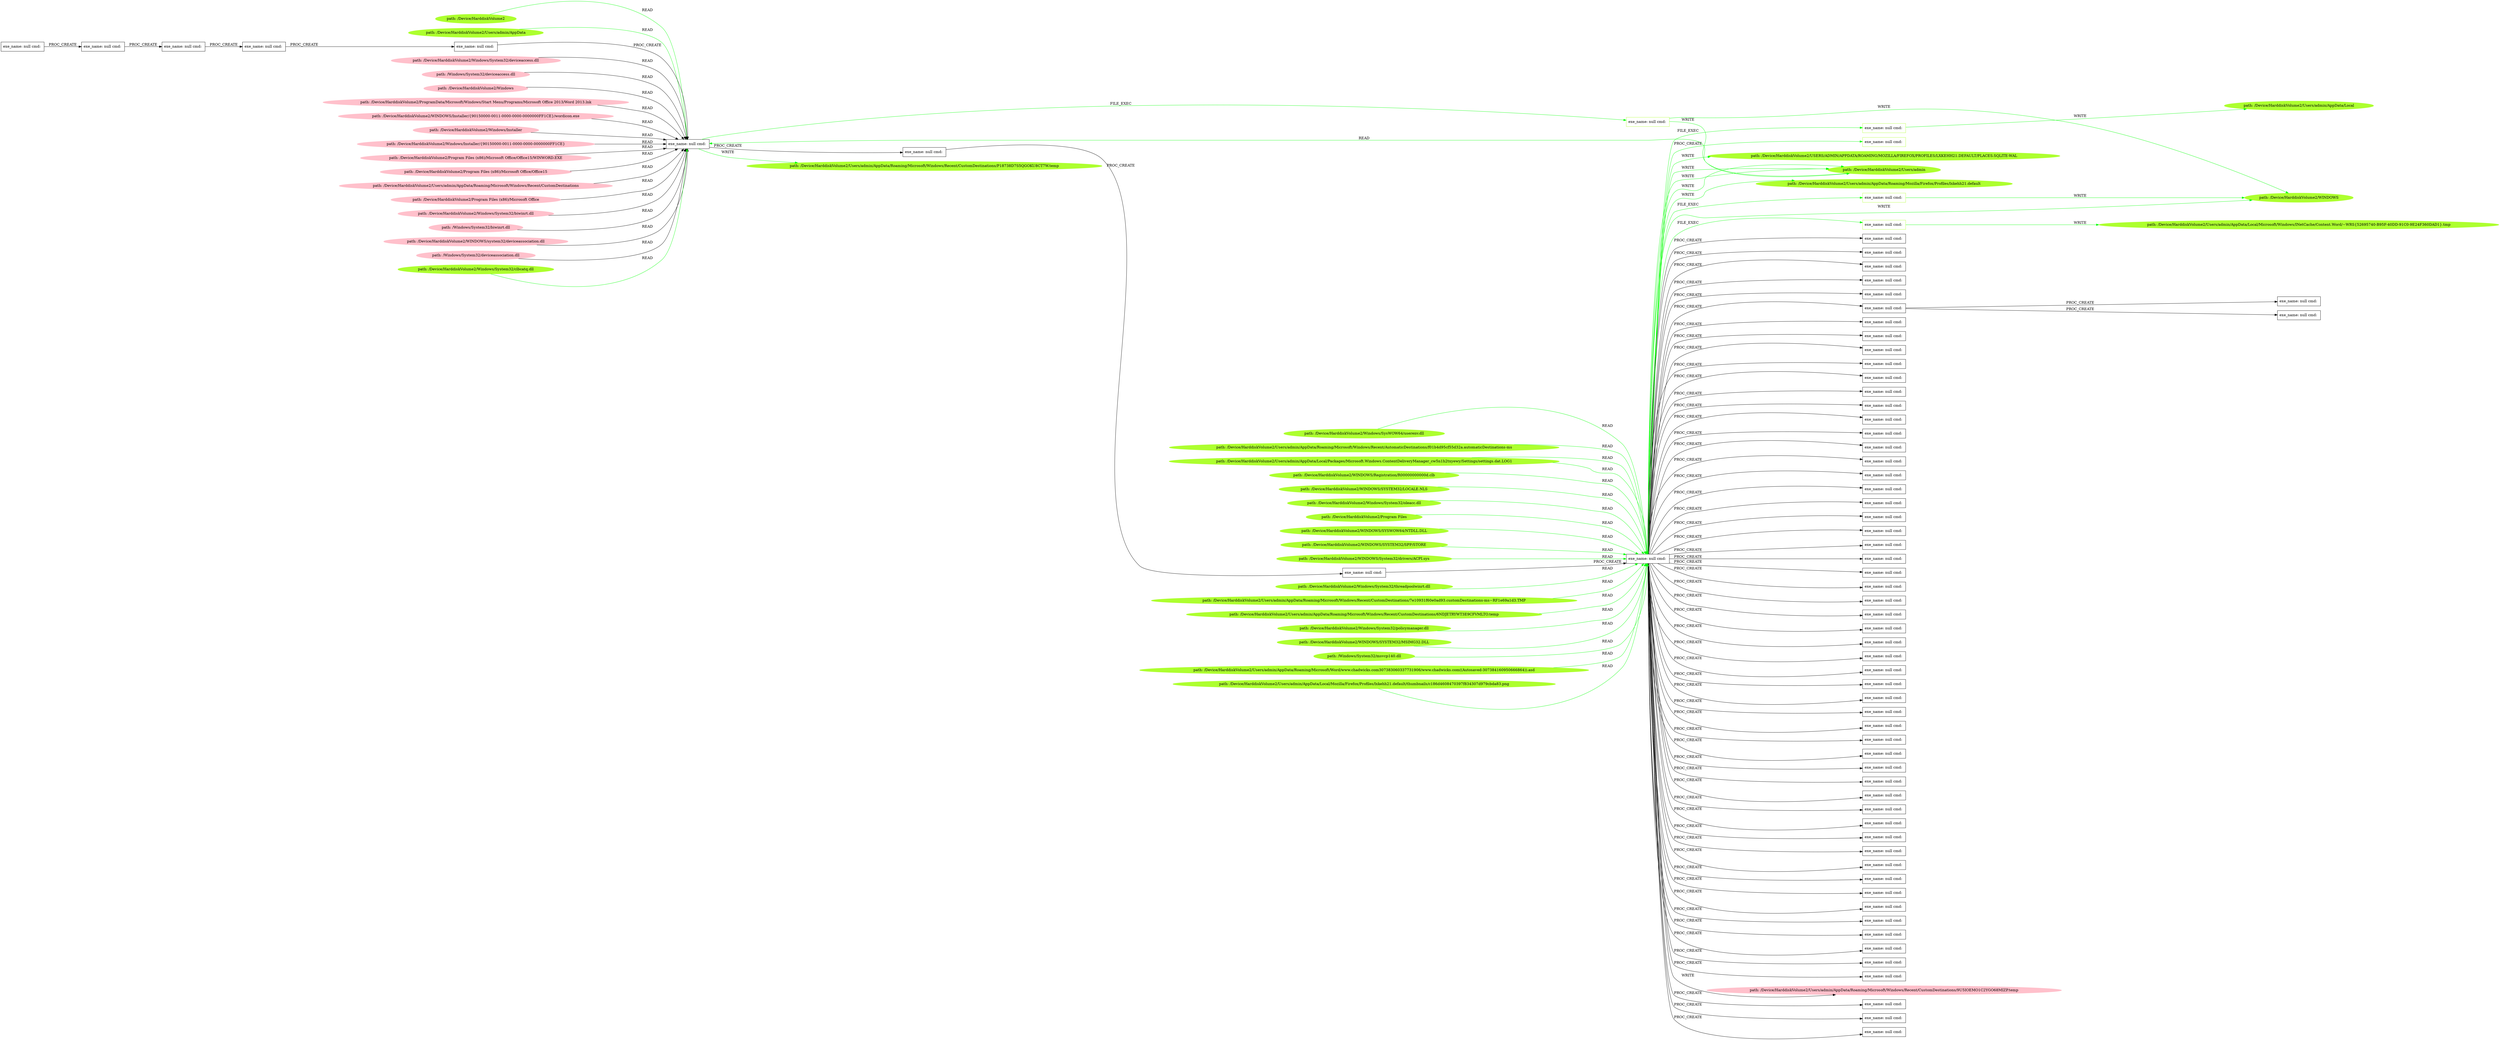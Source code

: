 digraph {
	rankdir=LR
	33 [label="exe_name: null cmd: " color=black shape=box style=solid]
	126 [label="exe_name: null cmd: " color=greenyellow shape=box style=solid]
	33 -> 126 [label=FILE_EXEC color=green]
	42 [label="exe_name: null cmd: " color=black shape=box style=solid]
	141 [label="exe_name: null cmd: " color=greenyellow shape=box style=solid]
	42 -> 141 [label=FILE_EXEC color=green]
	42 [label="exe_name: null cmd: " color=black shape=box style=solid]
	155 [label="exe_name: null cmd: " color=greenyellow shape=box style=solid]
	42 -> 155 [label=FILE_EXEC color=green]
	42 [label="exe_name: null cmd: " color=black shape=box style=solid]
	158 [label="exe_name: null cmd: " color=greenyellow shape=box style=solid]
	42 -> 158 [label=FILE_EXEC color=green]
	145 [label="path: /Device/HarddiskVolume2/Users/admin/AppData/Roaming/Microsoft/Windows/Recent/AutomaticDestinations/f01b4d95cf55d32a.automaticDestinations-ms" color=greenyellow shape=oval style=filled]
	42 [label="exe_name: null cmd: " color=black shape=box style=solid]
	145 -> 42 [label=READ color=green]
	122 [label="path: /Device/HarddiskVolume2/Users/admin" color=greenyellow shape=oval style=filled]
	33 [label="exe_name: null cmd: " color=black shape=box style=solid]
	122 -> 33 [label=READ color=green]
	152 [label="path: /Device/HarddiskVolume2/Users/admin/AppData/Local/Packages/Microsoft.Windows.ContentDeliveryManager_cw5n1h2txyewy/Settings/settings.dat.LOG1" color=greenyellow shape=oval style=filled]
	42 [label="exe_name: null cmd: " color=black shape=box style=solid]
	152 -> 42 [label=READ color=green]
	152 [label="path: /Device/HarddiskVolume2/Users/admin/AppData/Local/Packages/Microsoft.Windows.ContentDeliveryManager_cw5n1h2txyewy/Settings/settings.dat.LOG1" color=greenyellow shape=oval style=filled]
	42 [label="exe_name: null cmd: " color=black shape=box style=solid]
	152 -> 42 [label=READ color=green]
	123 [label="path: /Device/HarddiskVolume2" color=greenyellow shape=oval style=filled]
	33 [label="exe_name: null cmd: " color=black shape=box style=solid]
	123 -> 33 [label=READ color=green]
	140 [label="path: /Device/HarddiskVolume2/WINDOWS/Registration/R00000000000d.clb" color=greenyellow shape=oval style=filled]
	42 [label="exe_name: null cmd: " color=black shape=box style=solid]
	140 -> 42 [label=READ color=green]
	132 [label="path: /Device/HarddiskVolume2/WINDOWS/SYSTEM32/LOCALE.NLS" color=greenyellow shape=oval style=filled]
	42 [label="exe_name: null cmd: " color=black shape=box style=solid]
	132 -> 42 [label=READ color=green]
	139 [label="path: /Device/HarddiskVolume2/Windows/System32/oleacc.dll" color=greenyellow shape=oval style=filled]
	42 [label="exe_name: null cmd: " color=black shape=box style=solid]
	139 -> 42 [label=READ color=green]
	125 [label="path: /Device/HarddiskVolume2/Users/admin/AppData" color=greenyellow shape=oval style=filled]
	33 [label="exe_name: null cmd: " color=black shape=box style=solid]
	125 -> 33 [label=READ color=green]
	146 [label="path: /Device/HarddiskVolume2/Program Files" color=greenyellow shape=oval style=filled]
	42 [label="exe_name: null cmd: " color=black shape=box style=solid]
	146 -> 42 [label=READ color=green]
	154 [label="path: /Device/HarddiskVolume2/WINDOWS/SYSWOW64/NTDLL.DLL" color=greenyellow shape=oval style=filled]
	42 [label="exe_name: null cmd: " color=black shape=box style=solid]
	154 -> 42 [label=READ color=green]
	134 [label="path: /Device/HarddiskVolume2/WINDOWS/SYSTEM32/SPP/STORE" color=greenyellow shape=oval style=filled]
	42 [label="exe_name: null cmd: " color=black shape=box style=solid]
	134 -> 42 [label=READ color=green]
	131 [label="path: /Device/HarddiskVolume2/WINDOWS/System32/drivers/ACPI.sys" color=greenyellow shape=oval style=filled]
	42 [label="exe_name: null cmd: " color=black shape=box style=solid]
	131 -> 42 [label=READ color=green]
	104 [label="exe_name: null cmd: " color=black shape=box style=solid]
	102 [label="exe_name: null cmd: " color=black shape=box style=solid]
	104 -> 102 [label=PROC_CREATE color=black]
	102 [label="exe_name: null cmd: " color=black shape=box style=solid]
	100 [label="exe_name: null cmd: " color=black shape=box style=solid]
	102 -> 100 [label=PROC_CREATE color=black]
	100 [label="exe_name: null cmd: " color=black shape=box style=solid]
	98 [label="exe_name: null cmd: " color=black shape=box style=solid]
	100 -> 98 [label=PROC_CREATE color=black]
	98 [label="exe_name: null cmd: " color=black shape=box style=solid]
	114 [label="exe_name: null cmd: " color=black shape=box style=solid]
	98 -> 114 [label=PROC_CREATE color=black]
	114 [label="exe_name: null cmd: " color=black shape=box style=solid]
	33 [label="exe_name: null cmd: " color=black shape=box style=solid]
	114 -> 33 [label=PROC_CREATE color=black]
	110 [label="path: /Device/HarddiskVolume2/Windows/System32/deviceaccess.dll" color=pink shape=oval style=filled]
	33 [label="exe_name: null cmd: " color=black shape=box style=solid]
	110 -> 33 [label=READ color=black]
	101 [label="path: /Windows/System32/deviceaccess.dll" color=pink shape=oval style=filled]
	33 [label="exe_name: null cmd: " color=black shape=box style=solid]
	101 -> 33 [label=READ color=black]
	119 [label="path: /Device/HarddiskVolume2/Windows" color=pink shape=oval style=filled]
	33 [label="exe_name: null cmd: " color=black shape=box style=solid]
	119 -> 33 [label=READ color=black]
	106 [label="path: /Device/HarddiskVolume2/ProgramData/Microsoft/Windows/Start Menu/Programs/Microsoft Office 2013/Word 2013.lnk" color=pink shape=oval style=filled]
	33 [label="exe_name: null cmd: " color=black shape=box style=solid]
	106 -> 33 [label=READ color=black]
	109 [label="path: /Device/HarddiskVolume2/WINDOWS/Installer/{90150000-0011-0000-0000-0000000FF1CE}/wordicon.exe" color=pink shape=oval style=filled]
	33 [label="exe_name: null cmd: " color=black shape=box style=solid]
	109 -> 33 [label=READ color=black]
	97 [label="path: /Device/HarddiskVolume2/Windows/Installer" color=pink shape=oval style=filled]
	33 [label="exe_name: null cmd: " color=black shape=box style=solid]
	97 -> 33 [label=READ color=black]
	103 [label="path: /Device/HarddiskVolume2/Windows/Installer/{90150000-0011-0000-0000-0000000FF1CE}" color=pink shape=oval style=filled]
	33 [label="exe_name: null cmd: " color=black shape=box style=solid]
	103 -> 33 [label=READ color=black]
	111 [label="path: /Device/HarddiskVolume2/Program Files (x86)/Microsoft Office/Office15/WINWORD.EXE" color=pink shape=oval style=filled]
	33 [label="exe_name: null cmd: " color=black shape=box style=solid]
	111 -> 33 [label=READ color=black]
	113 [label="path: /Device/HarddiskVolume2/Program Files (x86)/Microsoft Office/Office15" color=pink shape=oval style=filled]
	33 [label="exe_name: null cmd: " color=black shape=box style=solid]
	113 -> 33 [label=READ color=black]
	96 [label="path: /Device/HarddiskVolume2/Users/admin/AppData/Roaming/Microsoft/Windows/Recent/CustomDestinations" color=pink shape=oval style=filled]
	33 [label="exe_name: null cmd: " color=black shape=box style=solid]
	96 -> 33 [label=READ color=black]
	108 [label="path: /Device/HarddiskVolume2/Program Files (x86)/Microsoft Office" color=pink shape=oval style=filled]
	33 [label="exe_name: null cmd: " color=black shape=box style=solid]
	108 -> 33 [label=READ color=black]
	105 [label="path: /Device/HarddiskVolume2/Windows/System32/biwinrt.dll" color=pink shape=oval style=filled]
	33 [label="exe_name: null cmd: " color=black shape=box style=solid]
	105 -> 33 [label=READ color=black]
	95 [label="path: /Windows/System32/biwinrt.dll" color=pink shape=oval style=filled]
	33 [label="exe_name: null cmd: " color=black shape=box style=solid]
	95 -> 33 [label=READ color=black]
	99 [label="path: /Device/HarddiskVolume2/WINDOWS/system32/deviceassociation.dll" color=pink shape=oval style=filled]
	33 [label="exe_name: null cmd: " color=black shape=box style=solid]
	99 -> 33 [label=READ color=black]
	120 [label="path: /Windows/System32/deviceassociation.dll" color=pink shape=oval style=filled]
	33 [label="exe_name: null cmd: " color=black shape=box style=solid]
	120 -> 33 [label=READ color=black]
	33 [label="exe_name: null cmd: " color=black shape=box style=solid]
	36 [label="exe_name: null cmd: " color=black shape=box style=solid]
	33 -> 36 [label=PROC_CREATE color=black]
	36 [label="exe_name: null cmd: " color=black shape=box style=solid]
	39 [label="exe_name: null cmd: " color=black shape=box style=solid]
	36 -> 39 [label=PROC_CREATE color=black]
	39 [label="exe_name: null cmd: " color=black shape=box style=solid]
	42 [label="exe_name: null cmd: " color=black shape=box style=solid]
	39 -> 42 [label=PROC_CREATE color=black]
	42 [label="exe_name: null cmd: " color=black shape=box style=solid]
	67 [label="exe_name: null cmd: " color=black shape=box style=solid]
	42 -> 67 [label=PROC_CREATE color=black]
	42 [label="exe_name: null cmd: " color=black shape=box style=solid]
	73 [label="exe_name: null cmd: " color=black shape=box style=solid]
	42 -> 73 [label=PROC_CREATE color=black]
	42 [label="exe_name: null cmd: " color=black shape=box style=solid]
	90 [label="exe_name: null cmd: " color=black shape=box style=solid]
	42 -> 90 [label=PROC_CREATE color=black]
	42 [label="exe_name: null cmd: " color=black shape=box style=solid]
	28 [label="exe_name: null cmd: " color=black shape=box style=solid]
	42 -> 28 [label=PROC_CREATE color=black]
	42 [label="exe_name: null cmd: " color=black shape=box style=solid]
	62 [label="exe_name: null cmd: " color=black shape=box style=solid]
	42 -> 62 [label=PROC_CREATE color=black]
	42 [label="exe_name: null cmd: " color=black shape=box style=solid]
	9 [label="exe_name: null cmd: " color=black shape=box style=solid]
	42 -> 9 [label=PROC_CREATE color=black]
	9 [label="exe_name: null cmd: " color=black shape=box style=solid]
	4 [label="exe_name: null cmd: " color=black shape=box style=solid]
	9 -> 4 [label=PROC_CREATE color=black]
	42 [label="exe_name: null cmd: " color=black shape=box style=solid]
	74 [label="exe_name: null cmd: " color=black shape=box style=solid]
	42 -> 74 [label=PROC_CREATE color=black]
	42 [label="exe_name: null cmd: " color=black shape=box style=solid]
	27 [label="exe_name: null cmd: " color=black shape=box style=solid]
	42 -> 27 [label=PROC_CREATE color=black]
	42 [label="exe_name: null cmd: " color=black shape=box style=solid]
	40 [label="exe_name: null cmd: " color=black shape=box style=solid]
	42 -> 40 [label=PROC_CREATE color=black]
	42 [label="exe_name: null cmd: " color=black shape=box style=solid]
	83 [label="exe_name: null cmd: " color=black shape=box style=solid]
	42 -> 83 [label=PROC_CREATE color=black]
	42 [label="exe_name: null cmd: " color=black shape=box style=solid]
	1 [label="exe_name: null cmd: " color=black shape=box style=solid]
	42 -> 1 [label=PROC_CREATE color=black]
	42 [label="exe_name: null cmd: " color=black shape=box style=solid]
	25 [label="exe_name: null cmd: " color=black shape=box style=solid]
	42 -> 25 [label=PROC_CREATE color=black]
	42 [label="exe_name: null cmd: " color=black shape=box style=solid]
	59 [label="exe_name: null cmd: " color=black shape=box style=solid]
	42 -> 59 [label=PROC_CREATE color=black]
	42 [label="exe_name: null cmd: " color=black shape=box style=solid]
	24 [label="exe_name: null cmd: " color=black shape=box style=solid]
	42 -> 24 [label=PROC_CREATE color=black]
	42 [label="exe_name: null cmd: " color=black shape=box style=solid]
	78 [label="exe_name: null cmd: " color=black shape=box style=solid]
	42 -> 78 [label=PROC_CREATE color=black]
	42 [label="exe_name: null cmd: " color=black shape=box style=solid]
	22 [label="exe_name: null cmd: " color=black shape=box style=solid]
	42 -> 22 [label=PROC_CREATE color=black]
	42 [label="exe_name: null cmd: " color=black shape=box style=solid]
	58 [label="exe_name: null cmd: " color=black shape=box style=solid]
	42 -> 58 [label=PROC_CREATE color=black]
	42 [label="exe_name: null cmd: " color=black shape=box style=solid]
	91 [label="exe_name: null cmd: " color=black shape=box style=solid]
	42 -> 91 [label=PROC_CREATE color=black]
	42 [label="exe_name: null cmd: " color=black shape=box style=solid]
	6 [label="exe_name: null cmd: " color=black shape=box style=solid]
	42 -> 6 [label=PROC_CREATE color=black]
	42 [label="exe_name: null cmd: " color=black shape=box style=solid]
	0 [label="exe_name: null cmd: " color=black shape=box style=solid]
	42 -> 0 [label=PROC_CREATE color=black]
	42 [label="exe_name: null cmd: " color=black shape=box style=solid]
	11 [label="exe_name: null cmd: " color=black shape=box style=solid]
	42 -> 11 [label=PROC_CREATE color=black]
	42 [label="exe_name: null cmd: " color=black shape=box style=solid]
	56 [label="exe_name: null cmd: " color=black shape=box style=solid]
	42 -> 56 [label=PROC_CREATE color=black]
	42 [label="exe_name: null cmd: " color=black shape=box style=solid]
	29 [label="exe_name: null cmd: " color=black shape=box style=solid]
	42 -> 29 [label=PROC_CREATE color=black]
	42 [label="exe_name: null cmd: " color=black shape=box style=solid]
	34 [label="exe_name: null cmd: " color=black shape=box style=solid]
	42 -> 34 [label=PROC_CREATE color=black]
	42 [label="exe_name: null cmd: " color=black shape=box style=solid]
	64 [label="exe_name: null cmd: " color=black shape=box style=solid]
	42 -> 64 [label=PROC_CREATE color=black]
	42 [label="exe_name: null cmd: " color=black shape=box style=solid]
	61 [label="exe_name: null cmd: " color=black shape=box style=solid]
	42 -> 61 [label=PROC_CREATE color=black]
	42 [label="exe_name: null cmd: " color=black shape=box style=solid]
	7 [label="exe_name: null cmd: " color=black shape=box style=solid]
	42 -> 7 [label=PROC_CREATE color=black]
	42 [label="exe_name: null cmd: " color=black shape=box style=solid]
	46 [label="exe_name: null cmd: " color=black shape=box style=solid]
	42 -> 46 [label=PROC_CREATE color=black]
	42 [label="exe_name: null cmd: " color=black shape=box style=solid]
	88 [label="exe_name: null cmd: " color=black shape=box style=solid]
	42 -> 88 [label=PROC_CREATE color=black]
	42 [label="exe_name: null cmd: " color=black shape=box style=solid]
	71 [label="exe_name: null cmd: " color=black shape=box style=solid]
	42 -> 71 [label=PROC_CREATE color=black]
	42 [label="exe_name: null cmd: " color=black shape=box style=solid]
	48 [label="exe_name: null cmd: " color=black shape=box style=solid]
	42 -> 48 [label=PROC_CREATE color=black]
	42 [label="exe_name: null cmd: " color=black shape=box style=solid]
	2 [label="exe_name: null cmd: " color=black shape=box style=solid]
	42 -> 2 [label=PROC_CREATE color=black]
	42 [label="exe_name: null cmd: " color=black shape=box style=solid]
	68 [label="exe_name: null cmd: " color=black shape=box style=solid]
	42 -> 68 [label=PROC_CREATE color=black]
	42 [label="exe_name: null cmd: " color=black shape=box style=solid]
	26 [label="exe_name: null cmd: " color=black shape=box style=solid]
	42 -> 26 [label=PROC_CREATE color=black]
	42 [label="exe_name: null cmd: " color=black shape=box style=solid]
	37 [label="exe_name: null cmd: " color=black shape=box style=solid]
	42 -> 37 [label=PROC_CREATE color=black]
	42 [label="exe_name: null cmd: " color=black shape=box style=solid]
	15 [label="exe_name: null cmd: " color=black shape=box style=solid]
	42 -> 15 [label=PROC_CREATE color=black]
	42 [label="exe_name: null cmd: " color=black shape=box style=solid]
	16 [label="exe_name: null cmd: " color=black shape=box style=solid]
	42 -> 16 [label=PROC_CREATE color=black]
	42 [label="exe_name: null cmd: " color=black shape=box style=solid]
	50 [label="exe_name: null cmd: " color=black shape=box style=solid]
	42 -> 50 [label=PROC_CREATE color=black]
	42 [label="exe_name: null cmd: " color=black shape=box style=solid]
	75 [label="exe_name: null cmd: " color=black shape=box style=solid]
	42 -> 75 [label=PROC_CREATE color=black]
	42 [label="exe_name: null cmd: " color=black shape=box style=solid]
	66 [label="exe_name: null cmd: " color=black shape=box style=solid]
	42 -> 66 [label=PROC_CREATE color=black]
	42 [label="exe_name: null cmd: " color=black shape=box style=solid]
	93 [label="exe_name: null cmd: " color=black shape=box style=solid]
	42 -> 93 [label=PROC_CREATE color=black]
	42 [label="exe_name: null cmd: " color=black shape=box style=solid]
	70 [label="exe_name: null cmd: " color=black shape=box style=solid]
	42 -> 70 [label=PROC_CREATE color=black]
	42 [label="exe_name: null cmd: " color=black shape=box style=solid]
	87 [label="exe_name: null cmd: " color=black shape=box style=solid]
	42 -> 87 [label=PROC_CREATE color=black]
	42 [label="exe_name: null cmd: " color=black shape=box style=solid]
	35 [label="exe_name: null cmd: " color=black shape=box style=solid]
	42 -> 35 [label=PROC_CREATE color=black]
	42 [label="exe_name: null cmd: " color=black shape=box style=solid]
	38 [label="exe_name: null cmd: " color=black shape=box style=solid]
	42 -> 38 [label=PROC_CREATE color=black]
	42 [label="exe_name: null cmd: " color=black shape=box style=solid]
	20 [label="exe_name: null cmd: " color=black shape=box style=solid]
	42 -> 20 [label=PROC_CREATE color=black]
	42 [label="exe_name: null cmd: " color=black shape=box style=solid]
	51 [label="exe_name: null cmd: " color=black shape=box style=solid]
	42 -> 51 [label=PROC_CREATE color=black]
	42 [label="exe_name: null cmd: " color=black shape=box style=solid]
	43 [label="exe_name: null cmd: " color=black shape=box style=solid]
	42 -> 43 [label=PROC_CREATE color=black]
	42 [label="exe_name: null cmd: " color=black shape=box style=solid]
	92 [label="exe_name: null cmd: " color=black shape=box style=solid]
	42 -> 92 [label=PROC_CREATE color=black]
	42 [label="exe_name: null cmd: " color=black shape=box style=solid]
	53 [label="exe_name: null cmd: " color=black shape=box style=solid]
	42 -> 53 [label=PROC_CREATE color=black]
	42 [label="exe_name: null cmd: " color=black shape=box style=solid]
	85 [label="exe_name: null cmd: " color=black shape=box style=solid]
	42 -> 85 [label=PROC_CREATE color=black]
	42 [label="exe_name: null cmd: " color=black shape=box style=solid]
	94 [label="exe_name: null cmd: " color=black shape=box style=solid]
	42 -> 94 [label=PROC_CREATE color=black]
	42 [label="exe_name: null cmd: " color=black shape=box style=solid]
	23 [label="exe_name: null cmd: " color=black shape=box style=solid]
	42 -> 23 [label=PROC_CREATE color=black]
	42 [label="exe_name: null cmd: " color=black shape=box style=solid]
	44 [label="exe_name: null cmd: " color=black shape=box style=solid]
	42 -> 44 [label=PROC_CREATE color=black]
	42 [label="exe_name: null cmd: " color=black shape=box style=solid]
	77 [label="path: /Device/HarddiskVolume2/Users/admin/AppData/Roaming/Microsoft/Windows/Recent/CustomDestinations/9U5IOEMO1C2YGO68MIZP.temp" color=pink shape=oval style=filled]
	42 -> 77 [label=WRITE color=black]
	9 [label="exe_name: null cmd: " color=black shape=box style=solid]
	82 [label="exe_name: null cmd: " color=black shape=box style=solid]
	9 -> 82 [label=PROC_CREATE color=black]
	42 [label="exe_name: null cmd: " color=black shape=box style=solid]
	54 [label="exe_name: null cmd: " color=black shape=box style=solid]
	42 -> 54 [label=PROC_CREATE color=black]
	42 [label="exe_name: null cmd: " color=black shape=box style=solid]
	76 [label="exe_name: null cmd: " color=black shape=box style=solid]
	42 -> 76 [label=PROC_CREATE color=black]
	42 [label="exe_name: null cmd: " color=black shape=box style=solid]
	63 [label="exe_name: null cmd: " color=black shape=box style=solid]
	42 -> 63 [label=PROC_CREATE color=black]
	124 [label="path: /Device/HarddiskVolume2/Windows/System32/clbcatq.dll" color=greenyellow shape=oval style=filled]
	33 [label="exe_name: null cmd: " color=black shape=box style=solid]
	124 -> 33 [label=READ color=green]
	143 [label="path: /Device/HarddiskVolume2/Windows/System32/threadpoolwinrt.dll" color=greenyellow shape=oval style=filled]
	42 [label="exe_name: null cmd: " color=black shape=box style=solid]
	143 -> 42 [label=READ color=green]
	137 [label="path: /Device/HarddiskVolume2/Users/admin/AppData/Roaming/Microsoft/Windows/Recent/CustomDestinations/7e10931f60e0ad93.customDestinations-ms~RF1e69a1d3.TMP" color=greenyellow shape=oval style=filled]
	42 [label="exe_name: null cmd: " color=black shape=box style=solid]
	137 -> 42 [label=READ color=green]
	42 [label="exe_name: null cmd: " color=black shape=box style=solid]
	128 [label="path: /Device/HarddiskVolume2/WINDOWS" color=greenyellow shape=oval style=filled]
	42 -> 128 [label=WRITE color=green]
	144 [label="path: /Device/HarddiskVolume2/Users/admin/AppData/Roaming/Microsoft/Windows/Recent/CustomDestinations/6NDJETRYWT3E9CFVMLTO.temp" color=greenyellow shape=oval style=filled]
	42 [label="exe_name: null cmd: " color=black shape=box style=solid]
	144 -> 42 [label=READ color=green]
	149 [label="path: /Device/HarddiskVolume2/Windows/System32/policymanager.dll" color=greenyellow shape=oval style=filled]
	42 [label="exe_name: null cmd: " color=black shape=box style=solid]
	149 -> 42 [label=READ color=green]
	147 [label="path: /Device/HarddiskVolume2/WINDOWS/SYSTEM32/MSIMG32.DLL" color=greenyellow shape=oval style=filled]
	42 [label="exe_name: null cmd: " color=black shape=box style=solid]
	147 -> 42 [label=READ color=green]
	133 [label="path: /Windows/System32/msvcp140.dll" color=greenyellow shape=oval style=filled]
	42 [label="exe_name: null cmd: " color=black shape=box style=solid]
	133 -> 42 [label=READ color=green]
	42 [label="exe_name: null cmd: " color=black shape=box style=solid]
	148 [label="exe_name: null cmd: " color=greenyellow shape=box style=solid]
	42 -> 148 [label=PROC_CREATE color=green]
	158 [label="exe_name: null cmd: " color=greenyellow shape=box style=solid]
	159 [label="path: /Device/HarddiskVolume2/Users/admin/AppData/Local/Microsoft/Windows/INetCache/Content.Word/~WRS{52695740-B95F-40DD-91C0-9E24F360DAD1}.tmp" color=greenyellow shape=oval style=filled]
	158 -> 159 [label=WRITE color=green]
	151 [label="path: /Device/HarddiskVolume2/Users/admin/AppData/Roaming/Microsoft/Word/www.chadwicks.com307383060337731906/www.chadwicks.com((Autosaved-307384160950666864)).asd" color=greenyellow shape=oval style=filled]
	42 [label="exe_name: null cmd: " color=black shape=box style=solid]
	151 -> 42 [label=READ color=green]
	33 [label="exe_name: null cmd: " color=black shape=box style=solid]
	129 [label="path: /Device/HarddiskVolume2/Users/admin/AppData/Roaming/Microsoft/Windows/Recent/CustomDestinations/P18738D7S5QGOKU8CT7W.temp" color=greenyellow shape=oval style=filled]
	33 -> 129 [label=WRITE color=green]
	135 [label="path: /Device/HarddiskVolume2/Users/admin/AppData/Local/Mozilla/Firefox/Profiles/lxkehh21.default/thumbnails/c186d4608470397f834307d979cbda83.png" color=greenyellow shape=oval style=filled]
	42 [label="exe_name: null cmd: " color=black shape=box style=solid]
	135 -> 42 [label=READ color=green]
	155 [label="exe_name: null cmd: " color=greenyellow shape=box style=solid]
	128 [label="path: /Device/HarddiskVolume2/WINDOWS" color=greenyellow shape=oval style=filled]
	155 -> 128 [label=WRITE color=green]
	42 [label="exe_name: null cmd: " color=black shape=box style=solid]
	122 [label="path: /Device/HarddiskVolume2/Users/admin" color=greenyellow shape=oval style=filled]
	42 -> 122 [label=WRITE color=green]
	126 [label="exe_name: null cmd: " color=greenyellow shape=box style=solid]
	128 [label="path: /Device/HarddiskVolume2/WINDOWS" color=greenyellow shape=oval style=filled]
	126 -> 128 [label=WRITE color=green]
	126 [label="exe_name: null cmd: " color=greenyellow shape=box style=solid]
	122 [label="path: /Device/HarddiskVolume2/Users/admin" color=greenyellow shape=oval style=filled]
	126 -> 122 [label=WRITE color=green]
	141 [label="exe_name: null cmd: " color=greenyellow shape=box style=solid]
	142 [label="path: /Device/HarddiskVolume2/Users/admin/AppData/Local" color=greenyellow shape=oval style=filled]
	141 -> 142 [label=WRITE color=green]
	153 [label="path: /Device/HarddiskVolume2/Windows/SysWOW64/userenv.dll" color=greenyellow shape=oval style=filled]
	42 [label="exe_name: null cmd: " color=black shape=box style=solid]
	153 -> 42 [label=READ color=green]
	42 [label="exe_name: null cmd: " color=black shape=box style=solid]
	122 [label="path: /Device/HarddiskVolume2/Users/admin" color=greenyellow shape=oval style=filled]
	42 -> 122 [label=WRITE color=green]
	42 [label="exe_name: null cmd: " color=black shape=box style=solid]
	157 [label="path: /Device/HarddiskVolume2/USERS/ADMIN/APPDATA/ROAMING/MOZILLA/FIREFOX/PROFILES/LXKEHH21.DEFAULT/PLACES.SQLITE-WAL" color=greenyellow shape=oval style=filled]
	42 -> 157 [label=WRITE color=green]
	42 [label="exe_name: null cmd: " color=black shape=box style=solid]
	160 [label="path: /Device/HarddiskVolume2/Users/admin/AppData/Roaming/Mozilla/Firefox/Profiles/lxkehh21.default" color=greenyellow shape=oval style=filled]
	42 -> 160 [label=WRITE color=green]
	42 [label="exe_name: null cmd: " color=black shape=box style=solid]
	122 [label="path: /Device/HarddiskVolume2/Users/admin" color=greenyellow shape=oval style=filled]
	42 -> 122 [label=WRITE color=green]
}

